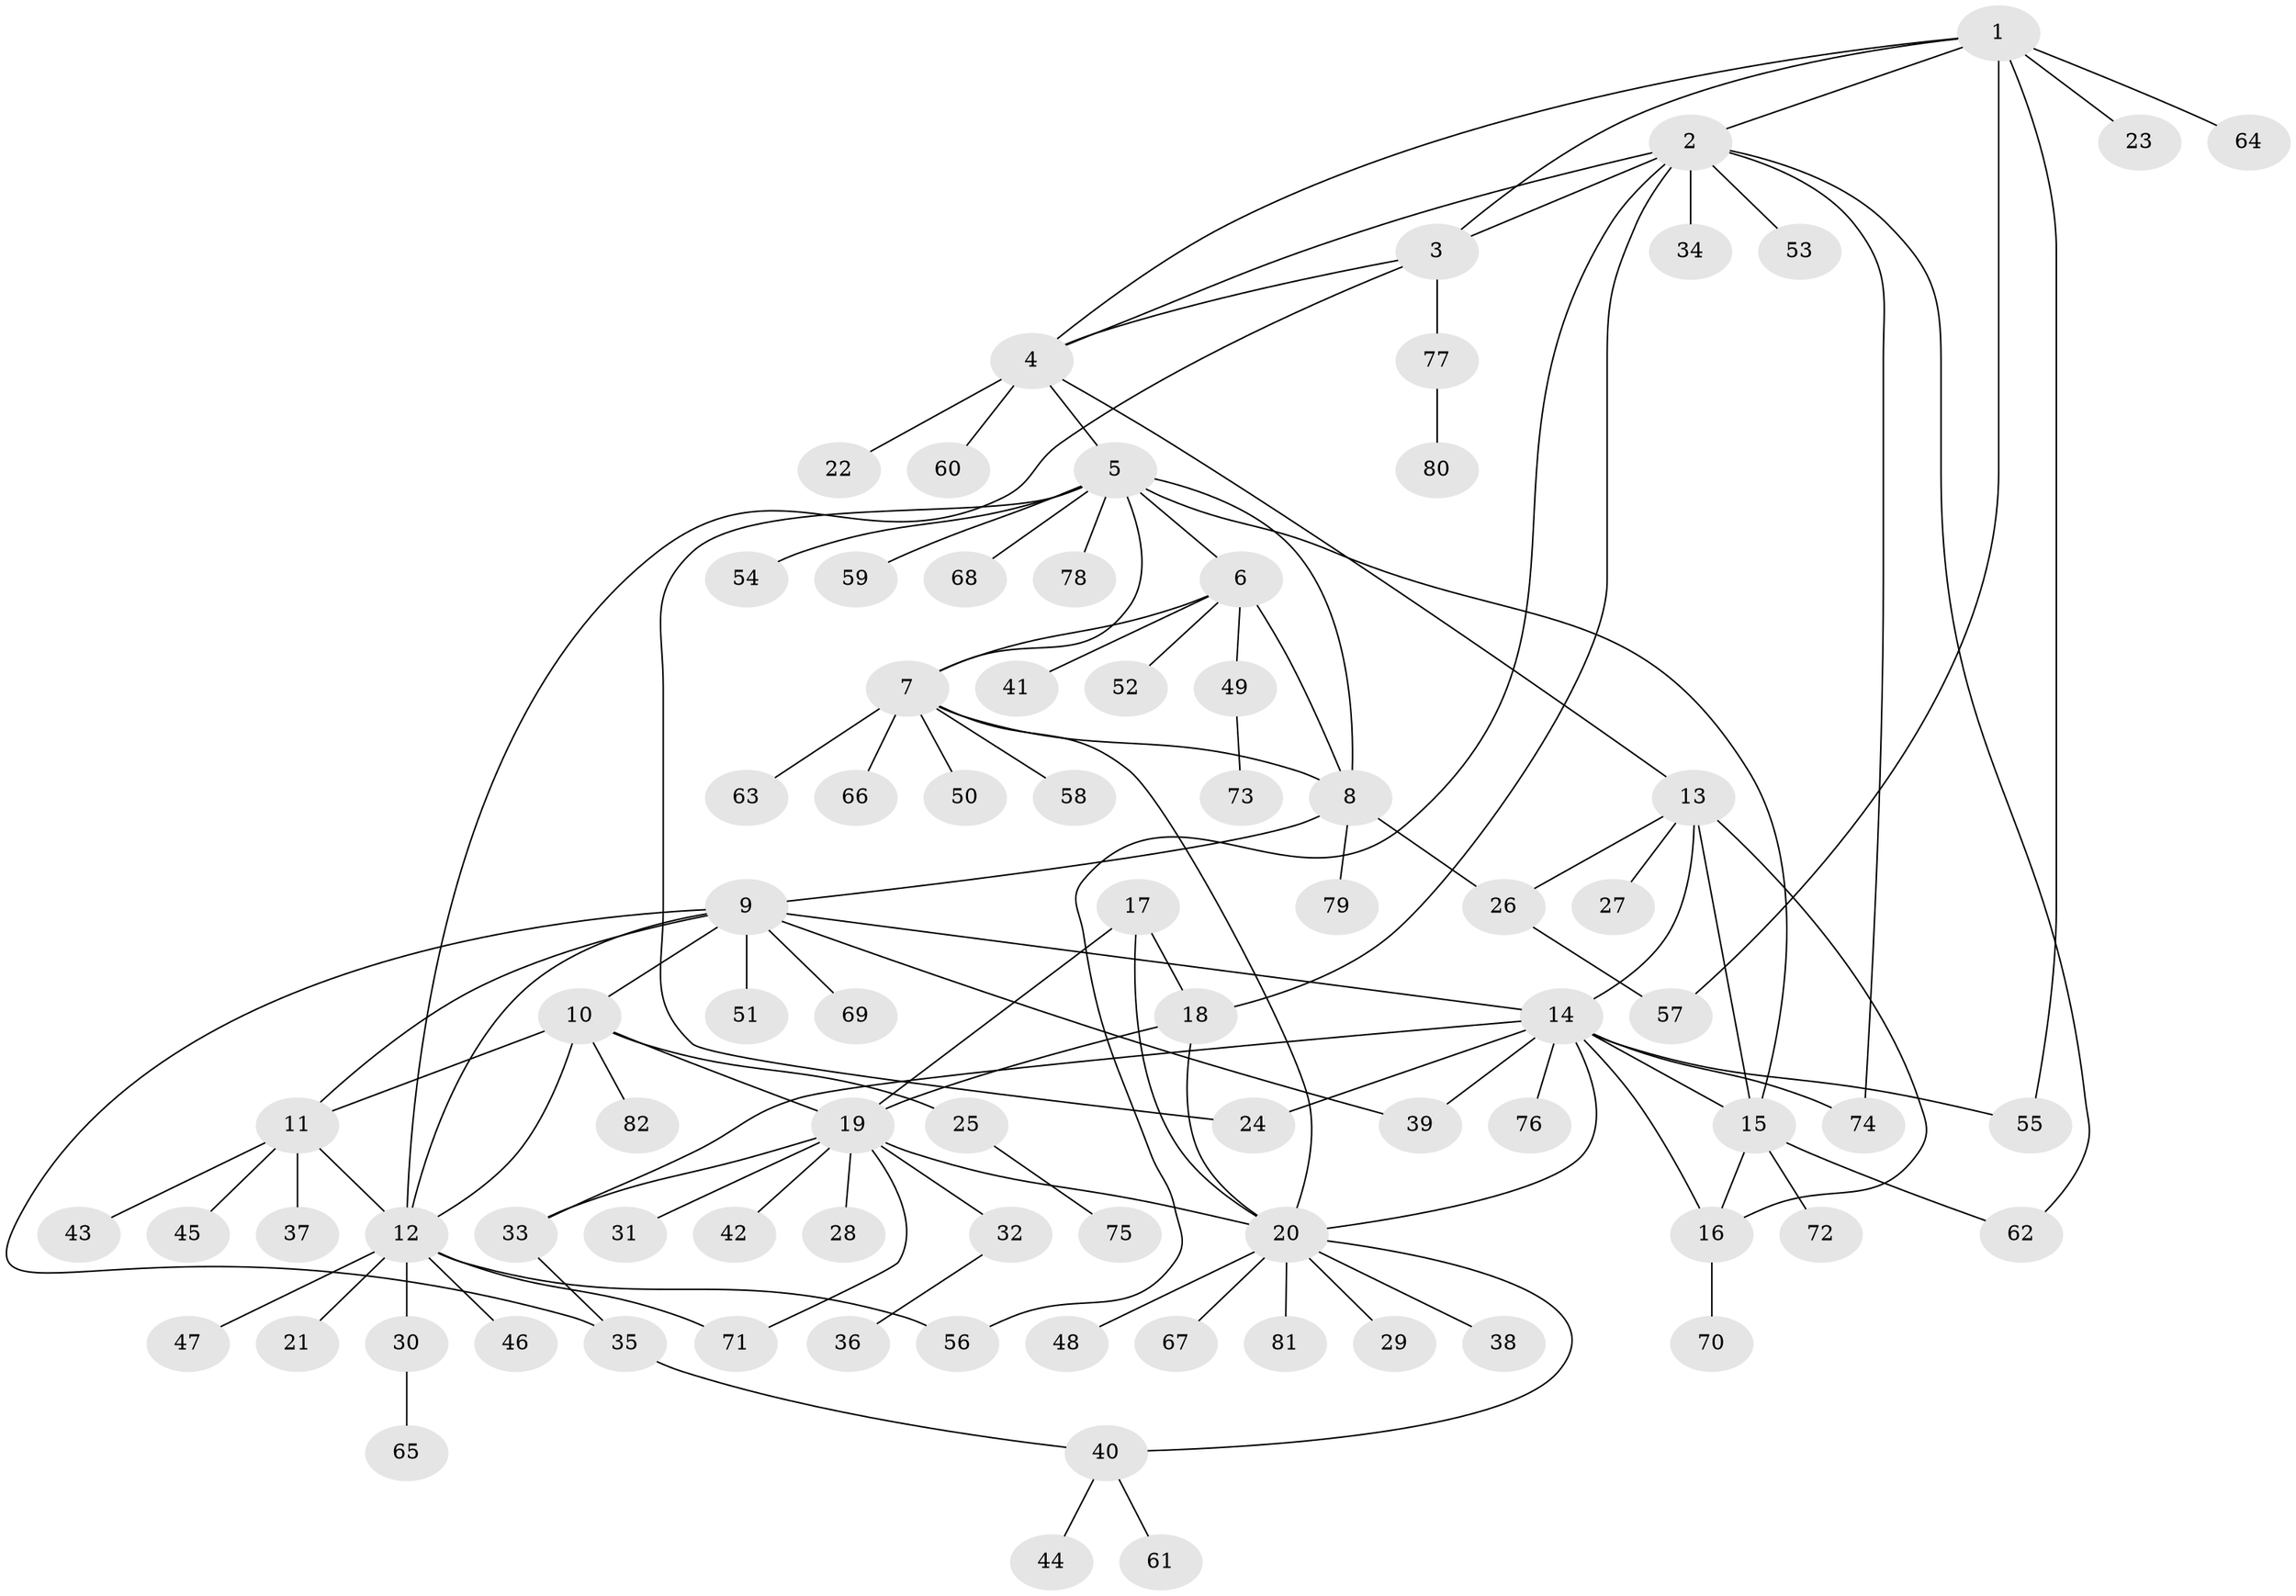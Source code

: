 // Generated by graph-tools (version 1.1) at 2025/37/03/09/25 02:37:31]
// undirected, 82 vertices, 114 edges
graph export_dot {
graph [start="1"]
  node [color=gray90,style=filled];
  1;
  2;
  3;
  4;
  5;
  6;
  7;
  8;
  9;
  10;
  11;
  12;
  13;
  14;
  15;
  16;
  17;
  18;
  19;
  20;
  21;
  22;
  23;
  24;
  25;
  26;
  27;
  28;
  29;
  30;
  31;
  32;
  33;
  34;
  35;
  36;
  37;
  38;
  39;
  40;
  41;
  42;
  43;
  44;
  45;
  46;
  47;
  48;
  49;
  50;
  51;
  52;
  53;
  54;
  55;
  56;
  57;
  58;
  59;
  60;
  61;
  62;
  63;
  64;
  65;
  66;
  67;
  68;
  69;
  70;
  71;
  72;
  73;
  74;
  75;
  76;
  77;
  78;
  79;
  80;
  81;
  82;
  1 -- 2;
  1 -- 3;
  1 -- 4;
  1 -- 23;
  1 -- 55;
  1 -- 57;
  1 -- 64;
  2 -- 3;
  2 -- 4;
  2 -- 18;
  2 -- 34;
  2 -- 53;
  2 -- 56;
  2 -- 62;
  2 -- 74;
  3 -- 4;
  3 -- 12;
  3 -- 77;
  4 -- 5;
  4 -- 13;
  4 -- 22;
  4 -- 60;
  5 -- 6;
  5 -- 7;
  5 -- 8;
  5 -- 15;
  5 -- 24;
  5 -- 54;
  5 -- 59;
  5 -- 68;
  5 -- 78;
  6 -- 7;
  6 -- 8;
  6 -- 41;
  6 -- 49;
  6 -- 52;
  7 -- 8;
  7 -- 20;
  7 -- 50;
  7 -- 58;
  7 -- 63;
  7 -- 66;
  8 -- 9;
  8 -- 26;
  8 -- 79;
  9 -- 10;
  9 -- 11;
  9 -- 12;
  9 -- 14;
  9 -- 35;
  9 -- 39;
  9 -- 51;
  9 -- 69;
  10 -- 11;
  10 -- 12;
  10 -- 19;
  10 -- 25;
  10 -- 82;
  11 -- 12;
  11 -- 37;
  11 -- 43;
  11 -- 45;
  12 -- 21;
  12 -- 30;
  12 -- 46;
  12 -- 47;
  12 -- 56;
  12 -- 71;
  13 -- 14;
  13 -- 15;
  13 -- 16;
  13 -- 26;
  13 -- 27;
  14 -- 15;
  14 -- 16;
  14 -- 20;
  14 -- 24;
  14 -- 33;
  14 -- 39;
  14 -- 55;
  14 -- 74;
  14 -- 76;
  15 -- 16;
  15 -- 62;
  15 -- 72;
  16 -- 70;
  17 -- 18;
  17 -- 19;
  17 -- 20;
  18 -- 19;
  18 -- 20;
  19 -- 20;
  19 -- 28;
  19 -- 31;
  19 -- 32;
  19 -- 33;
  19 -- 42;
  19 -- 71;
  20 -- 29;
  20 -- 38;
  20 -- 40;
  20 -- 48;
  20 -- 67;
  20 -- 81;
  25 -- 75;
  26 -- 57;
  30 -- 65;
  32 -- 36;
  33 -- 35;
  35 -- 40;
  40 -- 44;
  40 -- 61;
  49 -- 73;
  77 -- 80;
}
